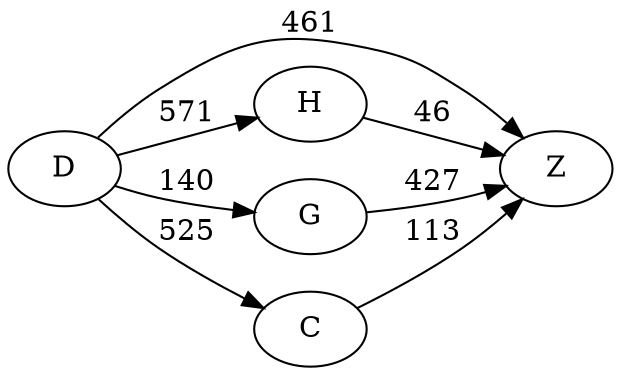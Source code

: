 digraph G {
	rankdir=LR size="8,5"
	D
	Z
	D -> Z [label=461]
	D
	H
	D -> H [label=571]
	D
	G
	D -> G [label=140]
	D
	C
	D -> C [label=525]
	H
	Z
	H -> Z [label=46]
	G
	Z
	G -> Z [label=427]
	C
	Z
	C -> Z [label=113]
}
